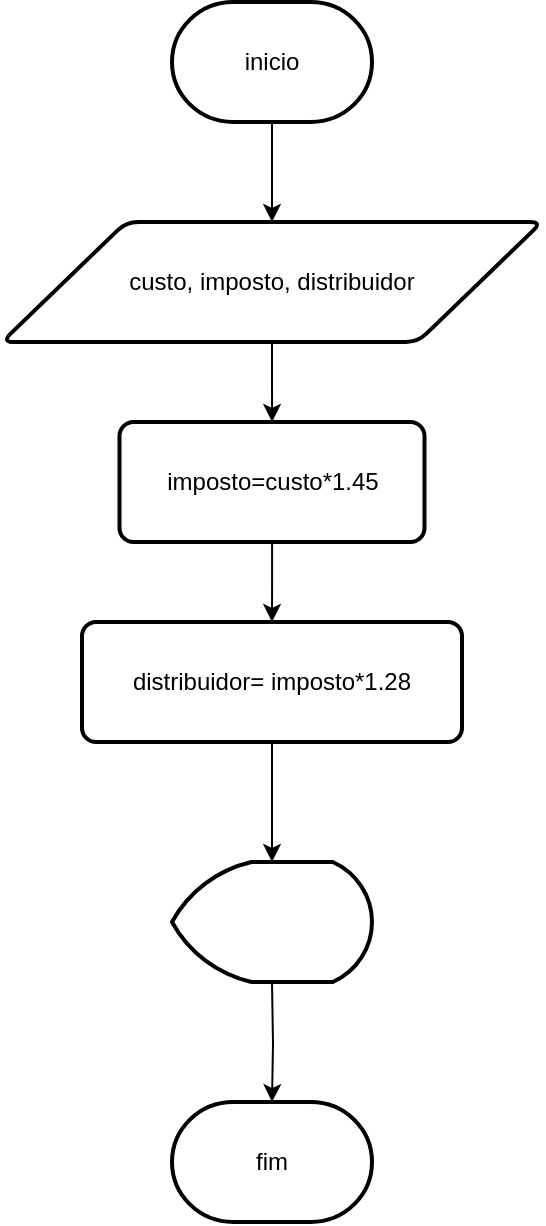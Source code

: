 <mxfile version="18.0.2" type="device"><diagram id="nuXxvhYhnZvEsSNcvv3a" name="Page-1"><mxGraphModel dx="1102" dy="557" grid="1" gridSize="10" guides="1" tooltips="1" connect="1" arrows="1" fold="1" page="1" pageScale="1" pageWidth="827" pageHeight="1169" math="0" shadow="0"><root><mxCell id="0"/><mxCell id="1" parent="0"/><mxCell id="8_T6ppIEp8VxBoGn17sI-7" value="" style="edgeStyle=orthogonalEdgeStyle;rounded=0;orthogonalLoop=1;jettySize=auto;html=1;" edge="1" parent="1" source="8_T6ppIEp8VxBoGn17sI-1" target="8_T6ppIEp8VxBoGn17sI-6"><mxGeometry relative="1" as="geometry"/></mxCell><mxCell id="8_T6ppIEp8VxBoGn17sI-1" value="inicio" style="strokeWidth=2;html=1;shape=mxgraph.flowchart.terminator;whiteSpace=wrap;" vertex="1" parent="1"><mxGeometry x="260" y="20" width="100" height="60" as="geometry"/></mxCell><mxCell id="8_T6ppIEp8VxBoGn17sI-9" value="" style="edgeStyle=orthogonalEdgeStyle;rounded=0;orthogonalLoop=1;jettySize=auto;html=1;" edge="1" parent="1" source="8_T6ppIEp8VxBoGn17sI-6" target="8_T6ppIEp8VxBoGn17sI-8"><mxGeometry relative="1" as="geometry"/></mxCell><mxCell id="8_T6ppIEp8VxBoGn17sI-6" value="custo, imposto, distribuidor" style="shape=parallelogram;html=1;strokeWidth=2;perimeter=parallelogramPerimeter;whiteSpace=wrap;rounded=1;arcSize=12;size=0.23;" vertex="1" parent="1"><mxGeometry x="175" y="130" width="270" height="60" as="geometry"/></mxCell><mxCell id="8_T6ppIEp8VxBoGn17sI-11" value="" style="edgeStyle=orthogonalEdgeStyle;rounded=0;orthogonalLoop=1;jettySize=auto;html=1;" edge="1" parent="1" source="8_T6ppIEp8VxBoGn17sI-8" target="8_T6ppIEp8VxBoGn17sI-10"><mxGeometry relative="1" as="geometry"/></mxCell><mxCell id="8_T6ppIEp8VxBoGn17sI-8" value="imposto=custo*1.45" style="rounded=1;whiteSpace=wrap;html=1;absoluteArcSize=1;arcSize=14;strokeWidth=2;" vertex="1" parent="1"><mxGeometry x="233.75" y="230" width="152.5" height="60" as="geometry"/></mxCell><mxCell id="8_T6ppIEp8VxBoGn17sI-13" value="" style="edgeStyle=orthogonalEdgeStyle;rounded=0;orthogonalLoop=1;jettySize=auto;html=1;" edge="1" parent="1" source="8_T6ppIEp8VxBoGn17sI-10"><mxGeometry relative="1" as="geometry"><mxPoint x="310" y="450" as="targetPoint"/></mxGeometry></mxCell><mxCell id="8_T6ppIEp8VxBoGn17sI-10" value="distribuidor= imposto*1.28" style="rounded=1;whiteSpace=wrap;html=1;absoluteArcSize=1;arcSize=14;strokeWidth=2;" vertex="1" parent="1"><mxGeometry x="215" y="330" width="190" height="60" as="geometry"/></mxCell><mxCell id="8_T6ppIEp8VxBoGn17sI-15" value="" style="edgeStyle=orthogonalEdgeStyle;rounded=0;orthogonalLoop=1;jettySize=auto;html=1;" edge="1" parent="1" target="8_T6ppIEp8VxBoGn17sI-14"><mxGeometry relative="1" as="geometry"><mxPoint x="310" y="510" as="sourcePoint"/></mxGeometry></mxCell><mxCell id="8_T6ppIEp8VxBoGn17sI-14" value="fim" style="strokeWidth=2;html=1;shape=mxgraph.flowchart.terminator;whiteSpace=wrap;" vertex="1" parent="1"><mxGeometry x="260" y="570" width="100" height="60" as="geometry"/></mxCell><mxCell id="8_T6ppIEp8VxBoGn17sI-16" value="" style="strokeWidth=2;html=1;shape=mxgraph.flowchart.display;whiteSpace=wrap;" vertex="1" parent="1"><mxGeometry x="260" y="450" width="100" height="60" as="geometry"/></mxCell></root></mxGraphModel></diagram></mxfile>